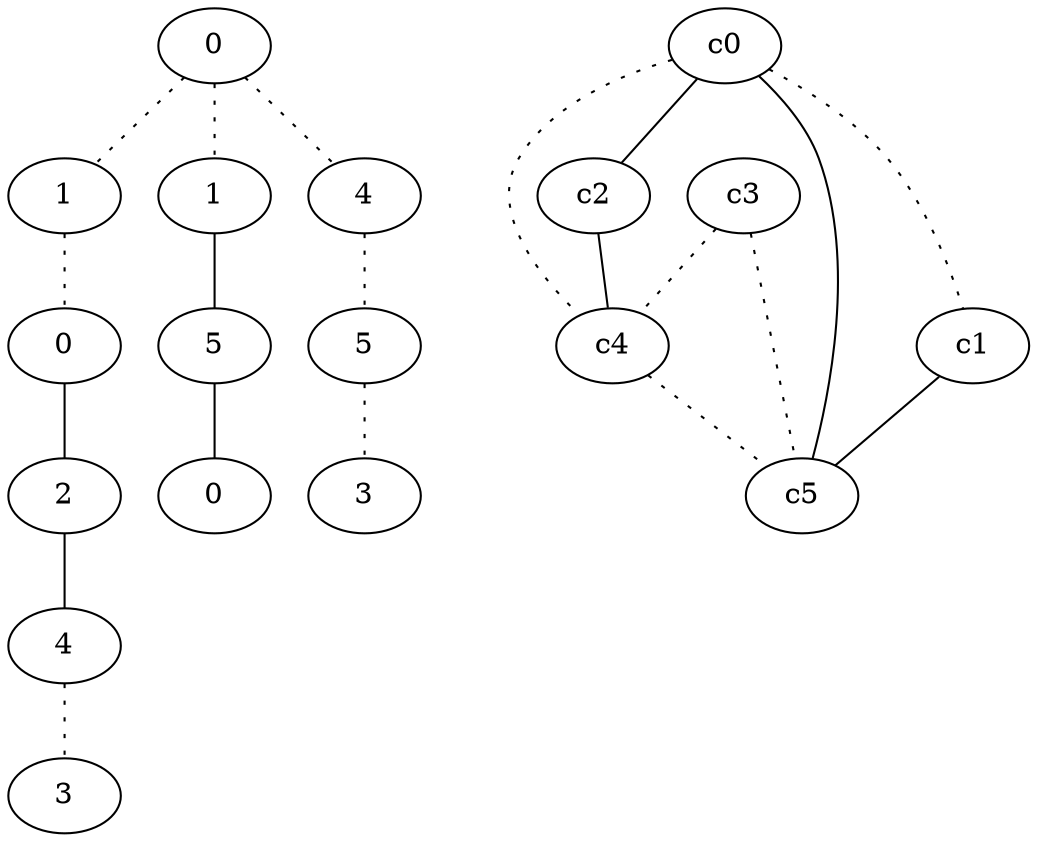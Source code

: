 graph {
a0[label=0];
a1[label=1];
a2[label=0];
a3[label=2];
a4[label=4];
a5[label=3];
a6[label=1];
a7[label=5];
a8[label=0];
a9[label=4];
a10[label=5];
a11[label=3];
a0 -- a1 [style=dotted];
a0 -- a6 [style=dotted];
a0 -- a9 [style=dotted];
a1 -- a2 [style=dotted];
a2 -- a3;
a3 -- a4;
a4 -- a5 [style=dotted];
a6 -- a7;
a7 -- a8;
a9 -- a10 [style=dotted];
a10 -- a11 [style=dotted];
c0 -- c1 [style=dotted];
c0 -- c2;
c0 -- c4 [style=dotted];
c0 -- c5;
c1 -- c5;
c2 -- c4;
c3 -- c4 [style=dotted];
c3 -- c5 [style=dotted];
c4 -- c5 [style=dotted];
}
